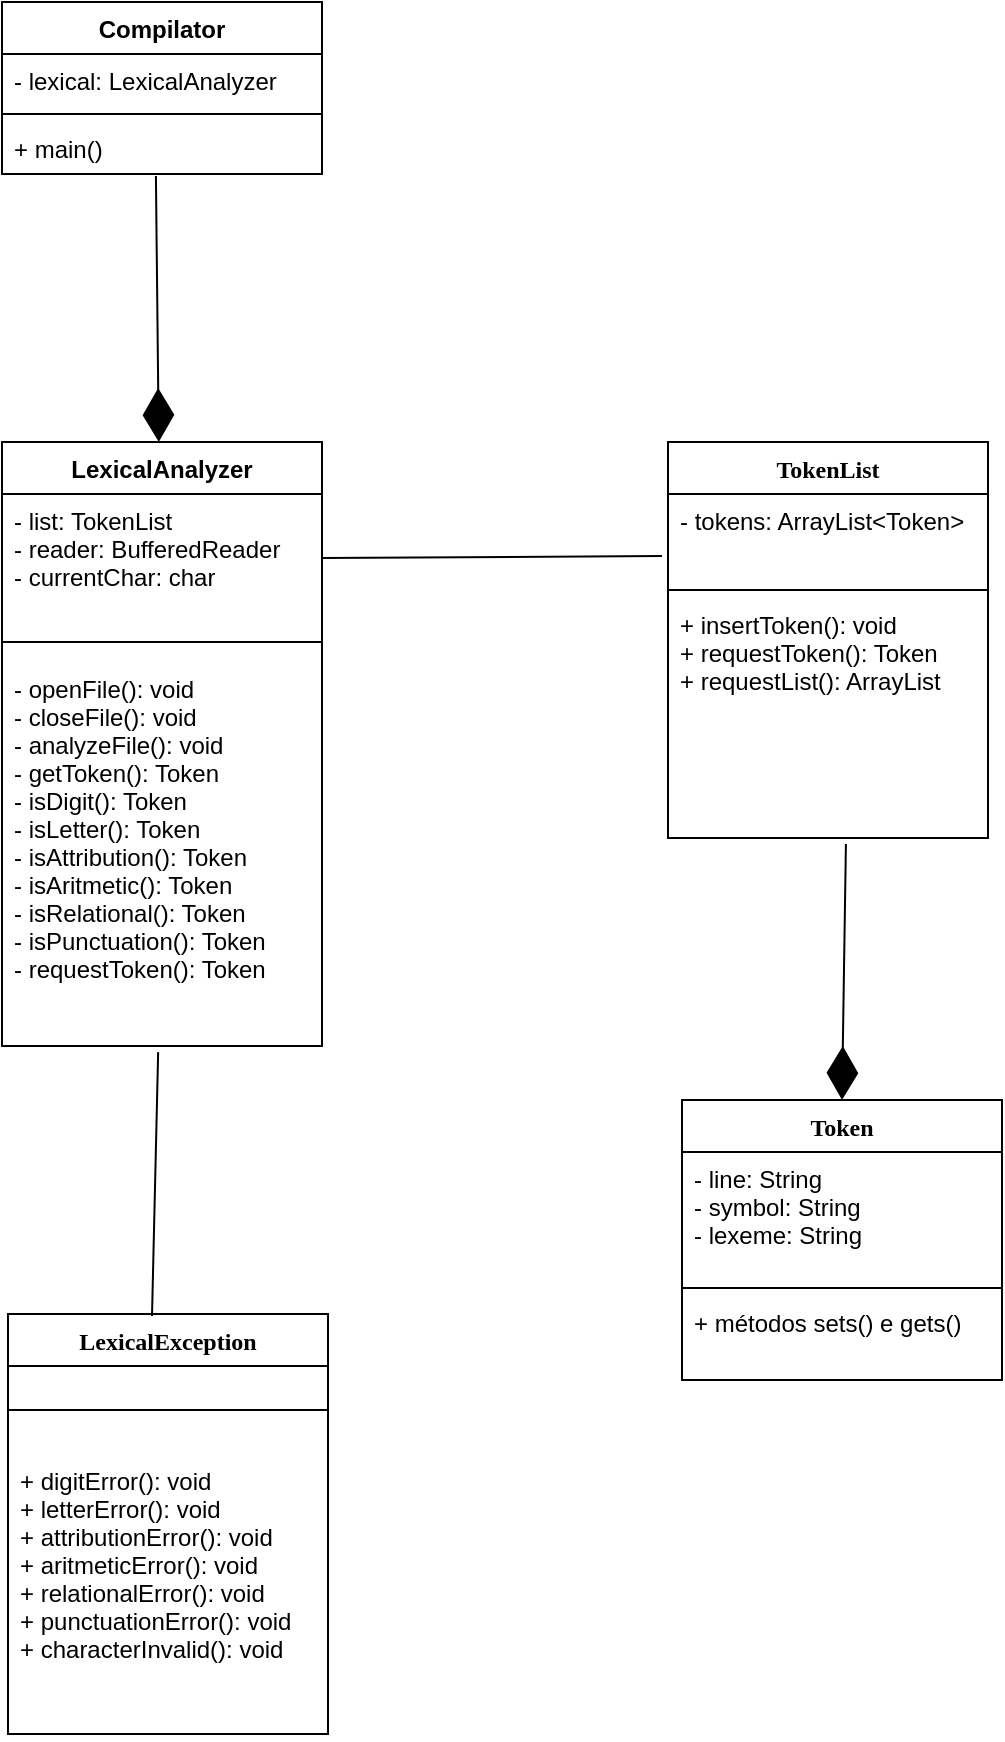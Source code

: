 <mxfile version="11.2.8" type="device" pages="1"><diagram id="1o8pjI4wu20T2JsbKbkg" name="Page-1"><mxGraphModel dx="1408" dy="780" grid="1" gridSize="10" guides="1" tooltips="1" connect="1" arrows="1" fold="1" page="1" pageScale="1" pageWidth="827" pageHeight="1169" math="0" shadow="0"><root><mxCell id="0"/><mxCell id="1" parent="0"/><mxCell id="jE_v8MOGsPr5DZX1SD6h-1" value="Compilator" style="swimlane;fontStyle=1;align=center;verticalAlign=top;childLayout=stackLayout;horizontal=1;startSize=26;horizontalStack=0;resizeParent=1;resizeParentMax=0;resizeLast=0;collapsible=1;marginBottom=0;" vertex="1" parent="1"><mxGeometry x="80" y="40" width="160" height="86" as="geometry"/></mxCell><mxCell id="jE_v8MOGsPr5DZX1SD6h-2" value="- lexical: LexicalAnalyzer" style="text;strokeColor=none;fillColor=none;align=left;verticalAlign=top;spacingLeft=4;spacingRight=4;overflow=hidden;rotatable=0;points=[[0,0.5],[1,0.5]];portConstraint=eastwest;" vertex="1" parent="jE_v8MOGsPr5DZX1SD6h-1"><mxGeometry y="26" width="160" height="26" as="geometry"/></mxCell><mxCell id="jE_v8MOGsPr5DZX1SD6h-3" value="" style="line;strokeWidth=1;fillColor=none;align=left;verticalAlign=middle;spacingTop=-1;spacingLeft=3;spacingRight=3;rotatable=0;labelPosition=right;points=[];portConstraint=eastwest;" vertex="1" parent="jE_v8MOGsPr5DZX1SD6h-1"><mxGeometry y="52" width="160" height="8" as="geometry"/></mxCell><mxCell id="jE_v8MOGsPr5DZX1SD6h-4" value="+ main()" style="text;strokeColor=none;fillColor=none;align=left;verticalAlign=top;spacingLeft=4;spacingRight=4;overflow=hidden;rotatable=0;points=[[0,0.5],[1,0.5]];portConstraint=eastwest;" vertex="1" parent="jE_v8MOGsPr5DZX1SD6h-1"><mxGeometry y="60" width="160" height="26" as="geometry"/></mxCell><mxCell id="jE_v8MOGsPr5DZX1SD6h-5" value="LexicalAnalyzer" style="swimlane;fontStyle=1;align=center;verticalAlign=top;childLayout=stackLayout;horizontal=1;startSize=26;horizontalStack=0;resizeParent=1;resizeParentMax=0;resizeLast=0;collapsible=1;marginBottom=0;" vertex="1" parent="1"><mxGeometry x="80" y="260" width="160" height="302" as="geometry"/></mxCell><mxCell id="jE_v8MOGsPr5DZX1SD6h-6" value="- list: TokenList&#10;- reader: BufferedReader&#10;- currentChar: char" style="text;strokeColor=none;fillColor=none;align=left;verticalAlign=top;spacingLeft=4;spacingRight=4;overflow=hidden;rotatable=0;points=[[0,0.5],[1,0.5]];portConstraint=eastwest;" vertex="1" parent="jE_v8MOGsPr5DZX1SD6h-5"><mxGeometry y="26" width="160" height="64" as="geometry"/></mxCell><mxCell id="jE_v8MOGsPr5DZX1SD6h-7" value="" style="line;strokeWidth=1;fillColor=none;align=left;verticalAlign=middle;spacingTop=-1;spacingLeft=3;spacingRight=3;rotatable=0;labelPosition=right;points=[];portConstraint=eastwest;" vertex="1" parent="jE_v8MOGsPr5DZX1SD6h-5"><mxGeometry y="90" width="160" height="20" as="geometry"/></mxCell><mxCell id="jE_v8MOGsPr5DZX1SD6h-8" value="- openFile(): void&#10;- closeFile(): void&#10;- analyzeFile(): void&#10;- getToken(): Token&#10;- isDigit(): Token&#10;- isLetter(): Token&#10;- isAttribution(): Token&#10;- isAritmetic(): Token&#10;- isRelational(): Token&#10;- isPunctuation(): Token&#10;- requestToken(): Token" style="text;strokeColor=none;fillColor=none;align=left;verticalAlign=top;spacingLeft=4;spacingRight=4;overflow=hidden;rotatable=0;points=[[0,0.5],[1,0.5]];portConstraint=eastwest;" vertex="1" parent="jE_v8MOGsPr5DZX1SD6h-5"><mxGeometry y="110" width="160" height="192" as="geometry"/></mxCell><mxCell id="jE_v8MOGsPr5DZX1SD6h-9" value="" style="endArrow=diamondThin;endFill=1;endSize=24;html=1;fontFamily=Verdana;exitX=0.481;exitY=1.038;exitDx=0;exitDy=0;exitPerimeter=0;" edge="1" parent="1" source="jE_v8MOGsPr5DZX1SD6h-4" target="jE_v8MOGsPr5DZX1SD6h-5"><mxGeometry width="160" relative="1" as="geometry"><mxPoint x="80" y="590" as="sourcePoint"/><mxPoint x="240" y="590" as="targetPoint"/></mxGeometry></mxCell><mxCell id="jE_v8MOGsPr5DZX1SD6h-10" value="TokenList" style="swimlane;fontStyle=1;align=center;verticalAlign=top;childLayout=stackLayout;horizontal=1;startSize=26;horizontalStack=0;resizeParent=1;resizeParentMax=0;resizeLast=0;collapsible=1;marginBottom=0;fontFamily=Verdana;" vertex="1" parent="1"><mxGeometry x="413" y="260" width="160" height="198" as="geometry"/></mxCell><mxCell id="jE_v8MOGsPr5DZX1SD6h-11" value="- tokens: ArrayList&lt;Token&gt;" style="text;strokeColor=none;fillColor=none;align=left;verticalAlign=top;spacingLeft=4;spacingRight=4;overflow=hidden;rotatable=0;points=[[0,0.5],[1,0.5]];portConstraint=eastwest;" vertex="1" parent="jE_v8MOGsPr5DZX1SD6h-10"><mxGeometry y="26" width="160" height="44" as="geometry"/></mxCell><mxCell id="jE_v8MOGsPr5DZX1SD6h-12" value="" style="line;strokeWidth=1;fillColor=none;align=left;verticalAlign=middle;spacingTop=-1;spacingLeft=3;spacingRight=3;rotatable=0;labelPosition=right;points=[];portConstraint=eastwest;" vertex="1" parent="jE_v8MOGsPr5DZX1SD6h-10"><mxGeometry y="70" width="160" height="8" as="geometry"/></mxCell><mxCell id="jE_v8MOGsPr5DZX1SD6h-13" value="+ insertToken(): void&#10;+ requestToken(): Token&#10;+ requestList(): ArrayList" style="text;strokeColor=none;fillColor=none;align=left;verticalAlign=top;spacingLeft=4;spacingRight=4;overflow=hidden;rotatable=0;points=[[0,0.5],[1,0.5]];portConstraint=eastwest;" vertex="1" parent="jE_v8MOGsPr5DZX1SD6h-10"><mxGeometry y="78" width="160" height="120" as="geometry"/></mxCell><mxCell id="jE_v8MOGsPr5DZX1SD6h-14" value="LexicalException" style="swimlane;fontStyle=1;align=center;verticalAlign=top;childLayout=stackLayout;horizontal=1;startSize=26;horizontalStack=0;resizeParent=1;resizeParentMax=0;resizeLast=0;collapsible=1;marginBottom=0;fontFamily=Verdana;" vertex="1" parent="1"><mxGeometry x="83" y="696" width="160" height="210" as="geometry"/></mxCell><mxCell id="jE_v8MOGsPr5DZX1SD6h-16" value="" style="line;strokeWidth=1;fillColor=none;align=left;verticalAlign=middle;spacingTop=-1;spacingLeft=3;spacingRight=3;rotatable=0;labelPosition=right;points=[];portConstraint=eastwest;" vertex="1" parent="jE_v8MOGsPr5DZX1SD6h-14"><mxGeometry y="26" width="160" height="44" as="geometry"/></mxCell><mxCell id="jE_v8MOGsPr5DZX1SD6h-17" value="+ digitError(): void&#10;+ letterError(): void&#10;+ attributionError(): void&#10;+ aritmeticError(): void&#10;+ relationalError(): void&#10;+ punctuationError(): void&#10;+ characterInvalid(): void" style="text;strokeColor=none;fillColor=none;align=left;verticalAlign=top;spacingLeft=4;spacingRight=4;overflow=hidden;rotatable=0;points=[[0,0.5],[1,0.5]];portConstraint=eastwest;" vertex="1" parent="jE_v8MOGsPr5DZX1SD6h-14"><mxGeometry y="70" width="160" height="140" as="geometry"/></mxCell><mxCell id="jE_v8MOGsPr5DZX1SD6h-19" value="Token" style="swimlane;fontStyle=1;align=center;verticalAlign=top;childLayout=stackLayout;horizontal=1;startSize=26;horizontalStack=0;resizeParent=1;resizeParentMax=0;resizeLast=0;collapsible=1;marginBottom=0;fontFamily=Verdana;" vertex="1" parent="1"><mxGeometry x="420" y="589" width="160" height="140" as="geometry"/></mxCell><mxCell id="jE_v8MOGsPr5DZX1SD6h-20" value="- line: String&#10;- symbol: String&#10;- lexeme: String" style="text;strokeColor=none;fillColor=none;align=left;verticalAlign=top;spacingLeft=4;spacingRight=4;overflow=hidden;rotatable=0;points=[[0,0.5],[1,0.5]];portConstraint=eastwest;" vertex="1" parent="jE_v8MOGsPr5DZX1SD6h-19"><mxGeometry y="26" width="160" height="64" as="geometry"/></mxCell><mxCell id="jE_v8MOGsPr5DZX1SD6h-21" value="" style="line;strokeWidth=1;fillColor=none;align=left;verticalAlign=middle;spacingTop=-1;spacingLeft=3;spacingRight=3;rotatable=0;labelPosition=right;points=[];portConstraint=eastwest;" vertex="1" parent="jE_v8MOGsPr5DZX1SD6h-19"><mxGeometry y="90" width="160" height="8" as="geometry"/></mxCell><mxCell id="jE_v8MOGsPr5DZX1SD6h-22" value="+ métodos sets() e gets()" style="text;strokeColor=none;fillColor=none;align=left;verticalAlign=top;spacingLeft=4;spacingRight=4;overflow=hidden;rotatable=0;points=[[0,0.5],[1,0.5]];portConstraint=eastwest;" vertex="1" parent="jE_v8MOGsPr5DZX1SD6h-19"><mxGeometry y="98" width="160" height="42" as="geometry"/></mxCell><mxCell id="jE_v8MOGsPr5DZX1SD6h-23" value="" style="endArrow=diamondThin;endFill=1;endSize=24;html=1;fontFamily=Verdana;exitX=0.556;exitY=1.025;exitDx=0;exitDy=0;exitPerimeter=0;entryX=0.5;entryY=0;entryDx=0;entryDy=0;" edge="1" parent="1" source="jE_v8MOGsPr5DZX1SD6h-13" target="jE_v8MOGsPr5DZX1SD6h-19"><mxGeometry width="160" relative="1" as="geometry"><mxPoint x="200" y="650" as="sourcePoint"/><mxPoint x="360" y="650" as="targetPoint"/></mxGeometry></mxCell><mxCell id="jE_v8MOGsPr5DZX1SD6h-26" value="" style="endArrow=none;html=1;fontFamily=Verdana;entryX=0.488;entryY=1.016;entryDx=0;entryDy=0;entryPerimeter=0;exitX=0.45;exitY=0.005;exitDx=0;exitDy=0;exitPerimeter=0;" edge="1" parent="1" source="jE_v8MOGsPr5DZX1SD6h-14" target="jE_v8MOGsPr5DZX1SD6h-8"><mxGeometry width="50" height="50" relative="1" as="geometry"><mxPoint x="-70" y="700" as="sourcePoint"/><mxPoint x="-20" y="650" as="targetPoint"/></mxGeometry></mxCell><mxCell id="jE_v8MOGsPr5DZX1SD6h-27" value="" style="endArrow=none;html=1;fontFamily=Verdana;exitX=1;exitY=0.5;exitDx=0;exitDy=0;entryX=-0.019;entryY=0.705;entryDx=0;entryDy=0;entryPerimeter=0;" edge="1" parent="1" source="jE_v8MOGsPr5DZX1SD6h-6" target="jE_v8MOGsPr5DZX1SD6h-11"><mxGeometry width="50" height="50" relative="1" as="geometry"><mxPoint x="330" y="550" as="sourcePoint"/><mxPoint x="380" y="500" as="targetPoint"/></mxGeometry></mxCell></root></mxGraphModel></diagram></mxfile>